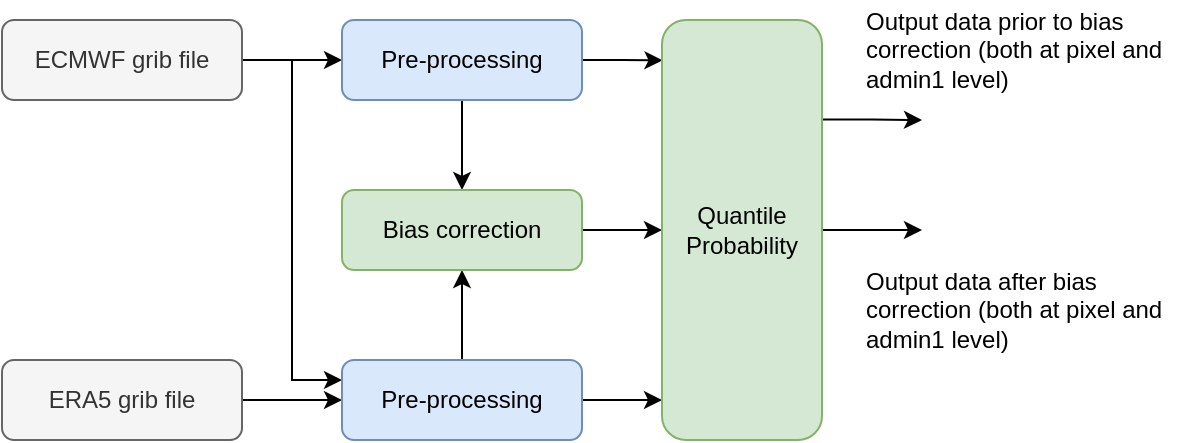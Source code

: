 <mxfile version="24.5.3" type="device">
  <diagram name="Page-1" id="DIAskAsiWpR5YCiaUAum">
    <mxGraphModel dx="1036" dy="614" grid="1" gridSize="10" guides="1" tooltips="1" connect="1" arrows="1" fold="1" page="1" pageScale="1" pageWidth="827" pageHeight="1169" math="0" shadow="0">
      <root>
        <mxCell id="0" />
        <mxCell id="1" parent="0" />
        <mxCell id="wTujYFw_XffUU_Vmgu1g-7" value="" style="edgeStyle=orthogonalEdgeStyle;rounded=0;orthogonalLoop=1;jettySize=auto;html=1;" edge="1" parent="1" source="wTujYFw_XffUU_Vmgu1g-1" target="wTujYFw_XffUU_Vmgu1g-3">
          <mxGeometry relative="1" as="geometry" />
        </mxCell>
        <mxCell id="wTujYFw_XffUU_Vmgu1g-11" style="edgeStyle=orthogonalEdgeStyle;rounded=0;orthogonalLoop=1;jettySize=auto;html=1;entryX=0;entryY=0.25;entryDx=0;entryDy=0;" edge="1" parent="1" source="wTujYFw_XffUU_Vmgu1g-1" target="wTujYFw_XffUU_Vmgu1g-4">
          <mxGeometry relative="1" as="geometry" />
        </mxCell>
        <mxCell id="wTujYFw_XffUU_Vmgu1g-1" value="ECMWF grib file" style="rounded=1;whiteSpace=wrap;html=1;fillColor=#f5f5f5;fontColor=#333333;strokeColor=#666666;" vertex="1" parent="1">
          <mxGeometry x="140" y="70" width="120" height="40" as="geometry" />
        </mxCell>
        <mxCell id="wTujYFw_XffUU_Vmgu1g-10" value="" style="edgeStyle=orthogonalEdgeStyle;rounded=0;orthogonalLoop=1;jettySize=auto;html=1;" edge="1" parent="1" source="wTujYFw_XffUU_Vmgu1g-2" target="wTujYFw_XffUU_Vmgu1g-4">
          <mxGeometry relative="1" as="geometry" />
        </mxCell>
        <mxCell id="wTujYFw_XffUU_Vmgu1g-2" value="ERA5 grib file" style="rounded=1;whiteSpace=wrap;html=1;fillColor=#f5f5f5;fontColor=#333333;strokeColor=#666666;" vertex="1" parent="1">
          <mxGeometry x="140" y="240" width="120" height="40" as="geometry" />
        </mxCell>
        <mxCell id="wTujYFw_XffUU_Vmgu1g-13" value="" style="edgeStyle=orthogonalEdgeStyle;rounded=0;orthogonalLoop=1;jettySize=auto;html=1;" edge="1" parent="1" source="wTujYFw_XffUU_Vmgu1g-3" target="wTujYFw_XffUU_Vmgu1g-5">
          <mxGeometry relative="1" as="geometry" />
        </mxCell>
        <mxCell id="wTujYFw_XffUU_Vmgu1g-16" value="" style="edgeStyle=orthogonalEdgeStyle;rounded=0;orthogonalLoop=1;jettySize=auto;html=1;entryX=0.003;entryY=0.096;entryDx=0;entryDy=0;entryPerimeter=0;" edge="1" parent="1" source="wTujYFw_XffUU_Vmgu1g-3" target="wTujYFw_XffUU_Vmgu1g-6">
          <mxGeometry relative="1" as="geometry" />
        </mxCell>
        <mxCell id="wTujYFw_XffUU_Vmgu1g-3" value="Pre-processing" style="rounded=1;whiteSpace=wrap;html=1;fillColor=#dae8fc;strokeColor=#6c8ebf;" vertex="1" parent="1">
          <mxGeometry x="310" y="70" width="120" height="40" as="geometry" />
        </mxCell>
        <mxCell id="wTujYFw_XffUU_Vmgu1g-12" value="" style="edgeStyle=orthogonalEdgeStyle;rounded=0;orthogonalLoop=1;jettySize=auto;html=1;" edge="1" parent="1" source="wTujYFw_XffUU_Vmgu1g-4" target="wTujYFw_XffUU_Vmgu1g-5">
          <mxGeometry relative="1" as="geometry" />
        </mxCell>
        <mxCell id="wTujYFw_XffUU_Vmgu1g-15" value="" style="edgeStyle=orthogonalEdgeStyle;rounded=0;orthogonalLoop=1;jettySize=auto;html=1;" edge="1" parent="1" source="wTujYFw_XffUU_Vmgu1g-4" target="wTujYFw_XffUU_Vmgu1g-6">
          <mxGeometry relative="1" as="geometry">
            <Array as="points">
              <mxPoint x="410" y="260" />
              <mxPoint x="410" y="260" />
            </Array>
          </mxGeometry>
        </mxCell>
        <mxCell id="wTujYFw_XffUU_Vmgu1g-4" value="Pre-processing" style="rounded=1;whiteSpace=wrap;html=1;fillColor=#dae8fc;strokeColor=#6c8ebf;" vertex="1" parent="1">
          <mxGeometry x="310" y="240" width="120" height="40" as="geometry" />
        </mxCell>
        <mxCell id="wTujYFw_XffUU_Vmgu1g-14" value="" style="edgeStyle=orthogonalEdgeStyle;rounded=0;orthogonalLoop=1;jettySize=auto;html=1;" edge="1" parent="1" source="wTujYFw_XffUU_Vmgu1g-5" target="wTujYFw_XffUU_Vmgu1g-6">
          <mxGeometry relative="1" as="geometry" />
        </mxCell>
        <mxCell id="wTujYFw_XffUU_Vmgu1g-5" value="Bias correction" style="rounded=1;whiteSpace=wrap;html=1;fillColor=#d5e8d4;strokeColor=#82b366;" vertex="1" parent="1">
          <mxGeometry x="310" y="155" width="120" height="40" as="geometry" />
        </mxCell>
        <mxCell id="wTujYFw_XffUU_Vmgu1g-17" style="edgeStyle=orthogonalEdgeStyle;rounded=0;orthogonalLoop=1;jettySize=auto;html=1;exitX=1.001;exitY=0.237;exitDx=0;exitDy=0;exitPerimeter=0;" edge="1" parent="1" source="wTujYFw_XffUU_Vmgu1g-6">
          <mxGeometry relative="1" as="geometry">
            <mxPoint x="600" y="120" as="targetPoint" />
            <Array as="points" />
          </mxGeometry>
        </mxCell>
        <mxCell id="wTujYFw_XffUU_Vmgu1g-18" style="edgeStyle=orthogonalEdgeStyle;rounded=0;orthogonalLoop=1;jettySize=auto;html=1;" edge="1" parent="1" source="wTujYFw_XffUU_Vmgu1g-6">
          <mxGeometry relative="1" as="geometry">
            <mxPoint x="600" y="175" as="targetPoint" />
          </mxGeometry>
        </mxCell>
        <mxCell id="wTujYFw_XffUU_Vmgu1g-6" value="&lt;div&gt;Quantile&lt;/div&gt;&lt;div&gt;Probability&lt;/div&gt;" style="rounded=1;whiteSpace=wrap;html=1;fillColor=#d5e8d4;strokeColor=#82b366;" vertex="1" parent="1">
          <mxGeometry x="470" y="70" width="80" height="210" as="geometry" />
        </mxCell>
        <mxCell id="wTujYFw_XffUU_Vmgu1g-20" value="Output data prior to bias correction (both at pixel and admin1 level)" style="text;html=1;align=left;verticalAlign=middle;whiteSpace=wrap;rounded=0;" vertex="1" parent="1">
          <mxGeometry x="570" y="60" width="160" height="50" as="geometry" />
        </mxCell>
        <mxCell id="wTujYFw_XffUU_Vmgu1g-21" value="Output data after bias correction (both at pixel and admin1 level)" style="text;html=1;align=left;verticalAlign=middle;whiteSpace=wrap;rounded=0;" vertex="1" parent="1">
          <mxGeometry x="570" y="190" width="160" height="50" as="geometry" />
        </mxCell>
      </root>
    </mxGraphModel>
  </diagram>
</mxfile>
